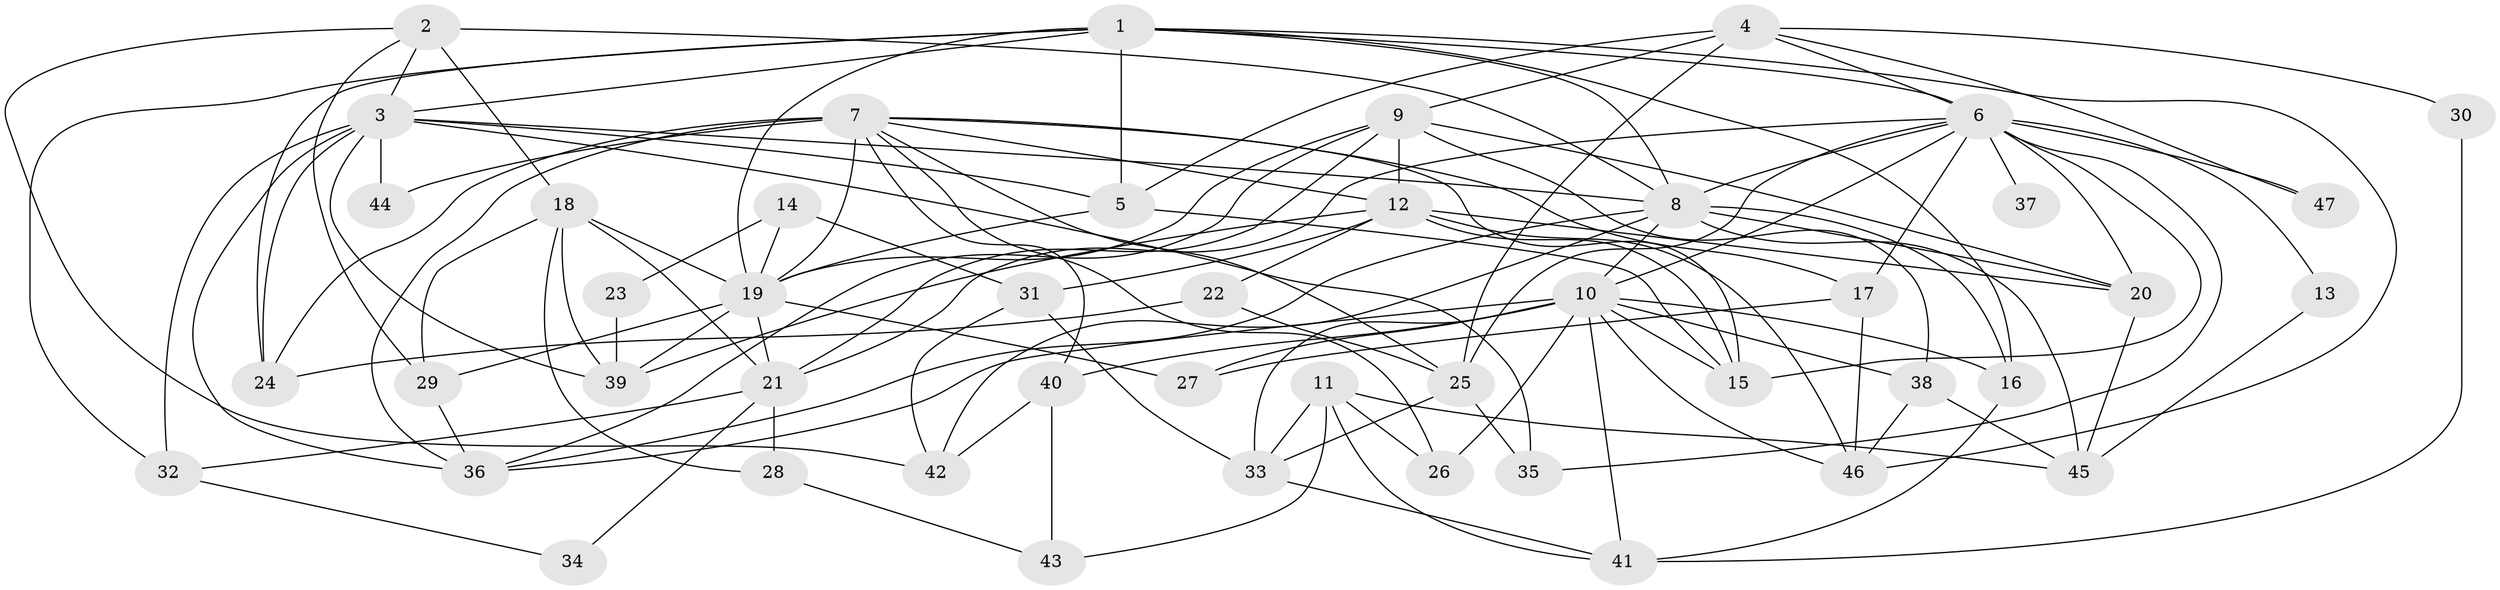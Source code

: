 // original degree distribution, {4: 0.26595744680851063, 3: 0.30851063829787234, 6: 0.09574468085106383, 5: 0.18085106382978725, 8: 0.02127659574468085, 2: 0.10638297872340426, 7: 0.02127659574468085}
// Generated by graph-tools (version 1.1) at 2025/36/03/09/25 02:36:03]
// undirected, 47 vertices, 120 edges
graph export_dot {
graph [start="1"]
  node [color=gray90,style=filled];
  1;
  2;
  3;
  4;
  5;
  6;
  7;
  8;
  9;
  10;
  11;
  12;
  13;
  14;
  15;
  16;
  17;
  18;
  19;
  20;
  21;
  22;
  23;
  24;
  25;
  26;
  27;
  28;
  29;
  30;
  31;
  32;
  33;
  34;
  35;
  36;
  37;
  38;
  39;
  40;
  41;
  42;
  43;
  44;
  45;
  46;
  47;
  1 -- 3 [weight=1.0];
  1 -- 5 [weight=1.0];
  1 -- 6 [weight=1.0];
  1 -- 8 [weight=2.0];
  1 -- 16 [weight=1.0];
  1 -- 19 [weight=1.0];
  1 -- 24 [weight=2.0];
  1 -- 32 [weight=1.0];
  1 -- 46 [weight=1.0];
  2 -- 3 [weight=1.0];
  2 -- 8 [weight=1.0];
  2 -- 18 [weight=2.0];
  2 -- 29 [weight=1.0];
  2 -- 42 [weight=1.0];
  3 -- 5 [weight=1.0];
  3 -- 8 [weight=1.0];
  3 -- 24 [weight=1.0];
  3 -- 32 [weight=1.0];
  3 -- 35 [weight=1.0];
  3 -- 36 [weight=1.0];
  3 -- 39 [weight=1.0];
  3 -- 44 [weight=2.0];
  4 -- 5 [weight=1.0];
  4 -- 6 [weight=1.0];
  4 -- 9 [weight=1.0];
  4 -- 25 [weight=1.0];
  4 -- 30 [weight=1.0];
  4 -- 47 [weight=1.0];
  5 -- 15 [weight=1.0];
  5 -- 19 [weight=1.0];
  6 -- 8 [weight=3.0];
  6 -- 10 [weight=1.0];
  6 -- 13 [weight=1.0];
  6 -- 15 [weight=1.0];
  6 -- 17 [weight=1.0];
  6 -- 20 [weight=1.0];
  6 -- 21 [weight=1.0];
  6 -- 25 [weight=1.0];
  6 -- 35 [weight=1.0];
  6 -- 37 [weight=2.0];
  6 -- 47 [weight=1.0];
  7 -- 12 [weight=1.0];
  7 -- 15 [weight=1.0];
  7 -- 17 [weight=1.0];
  7 -- 19 [weight=3.0];
  7 -- 24 [weight=1.0];
  7 -- 25 [weight=1.0];
  7 -- 26 [weight=1.0];
  7 -- 36 [weight=2.0];
  7 -- 40 [weight=1.0];
  7 -- 44 [weight=1.0];
  8 -- 10 [weight=2.0];
  8 -- 16 [weight=3.0];
  8 -- 20 [weight=1.0];
  8 -- 36 [weight=2.0];
  8 -- 42 [weight=2.0];
  8 -- 45 [weight=1.0];
  9 -- 12 [weight=1.0];
  9 -- 19 [weight=1.0];
  9 -- 20 [weight=1.0];
  9 -- 21 [weight=1.0];
  9 -- 36 [weight=1.0];
  9 -- 38 [weight=1.0];
  10 -- 15 [weight=1.0];
  10 -- 16 [weight=1.0];
  10 -- 26 [weight=1.0];
  10 -- 27 [weight=1.0];
  10 -- 33 [weight=1.0];
  10 -- 36 [weight=1.0];
  10 -- 38 [weight=1.0];
  10 -- 40 [weight=1.0];
  10 -- 41 [weight=2.0];
  10 -- 46 [weight=1.0];
  11 -- 26 [weight=1.0];
  11 -- 33 [weight=2.0];
  11 -- 41 [weight=1.0];
  11 -- 43 [weight=1.0];
  11 -- 45 [weight=1.0];
  12 -- 15 [weight=1.0];
  12 -- 20 [weight=1.0];
  12 -- 22 [weight=1.0];
  12 -- 31 [weight=1.0];
  12 -- 39 [weight=1.0];
  12 -- 46 [weight=1.0];
  13 -- 45 [weight=1.0];
  14 -- 19 [weight=1.0];
  14 -- 23 [weight=1.0];
  14 -- 31 [weight=1.0];
  16 -- 41 [weight=1.0];
  17 -- 27 [weight=2.0];
  17 -- 46 [weight=1.0];
  18 -- 19 [weight=2.0];
  18 -- 21 [weight=1.0];
  18 -- 28 [weight=1.0];
  18 -- 29 [weight=1.0];
  18 -- 39 [weight=1.0];
  19 -- 21 [weight=1.0];
  19 -- 27 [weight=1.0];
  19 -- 29 [weight=1.0];
  19 -- 39 [weight=1.0];
  20 -- 45 [weight=1.0];
  21 -- 28 [weight=1.0];
  21 -- 32 [weight=1.0];
  21 -- 34 [weight=1.0];
  22 -- 24 [weight=1.0];
  22 -- 25 [weight=1.0];
  23 -- 39 [weight=1.0];
  25 -- 33 [weight=1.0];
  25 -- 35 [weight=1.0];
  28 -- 43 [weight=1.0];
  29 -- 36 [weight=1.0];
  30 -- 41 [weight=1.0];
  31 -- 33 [weight=1.0];
  31 -- 42 [weight=1.0];
  32 -- 34 [weight=1.0];
  33 -- 41 [weight=1.0];
  38 -- 45 [weight=1.0];
  38 -- 46 [weight=1.0];
  40 -- 42 [weight=1.0];
  40 -- 43 [weight=1.0];
}
